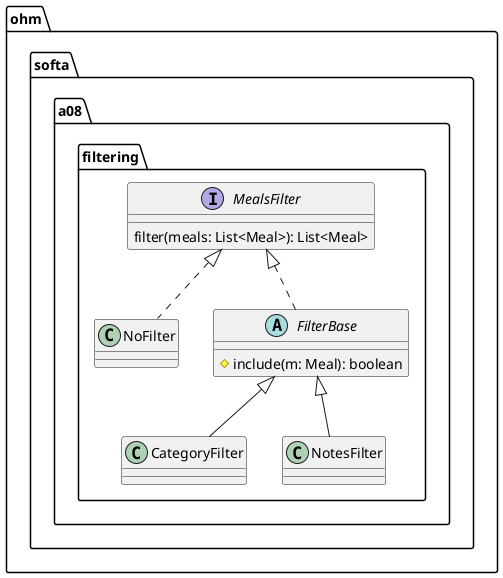 @startuml FilteringStrategies

package ohm.softa.a08.filtering {

    interface MealsFilter {
        filter(meals: List<Meal>): List<Meal>
    }

    class NoFilter implements MealsFilter {

    }

    abstract class FilterBase implements MealsFilter {
        #include(m: Meal): boolean
    }

    class CategoryFilter extends FilterBase {

    }

    class NotesFilter extends FilterBase {

    }
}

@enduml
